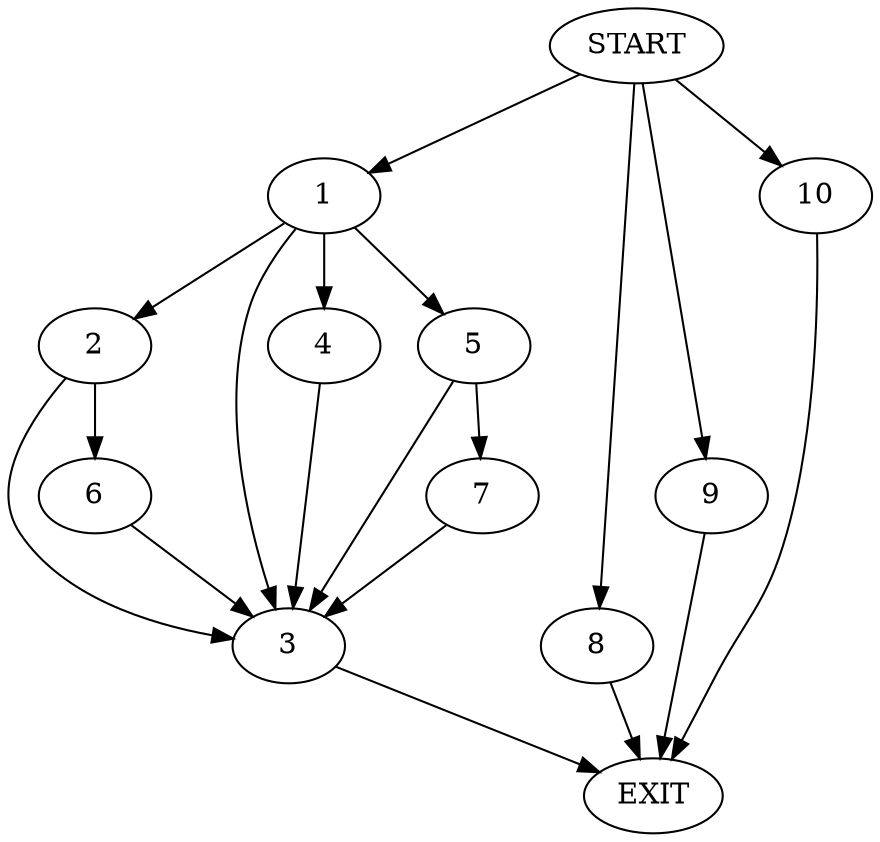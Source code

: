 digraph {
0 [label="START"]
11 [label="EXIT"]
0 -> 1
1 -> 2
1 -> 3
1 -> 4
1 -> 5
4 -> 3
2 -> 3
2 -> 6
5 -> 3
5 -> 7
3 -> 11
7 -> 3
0 -> 8
8 -> 11
6 -> 3
0 -> 9
9 -> 11
0 -> 10
10 -> 11
}
